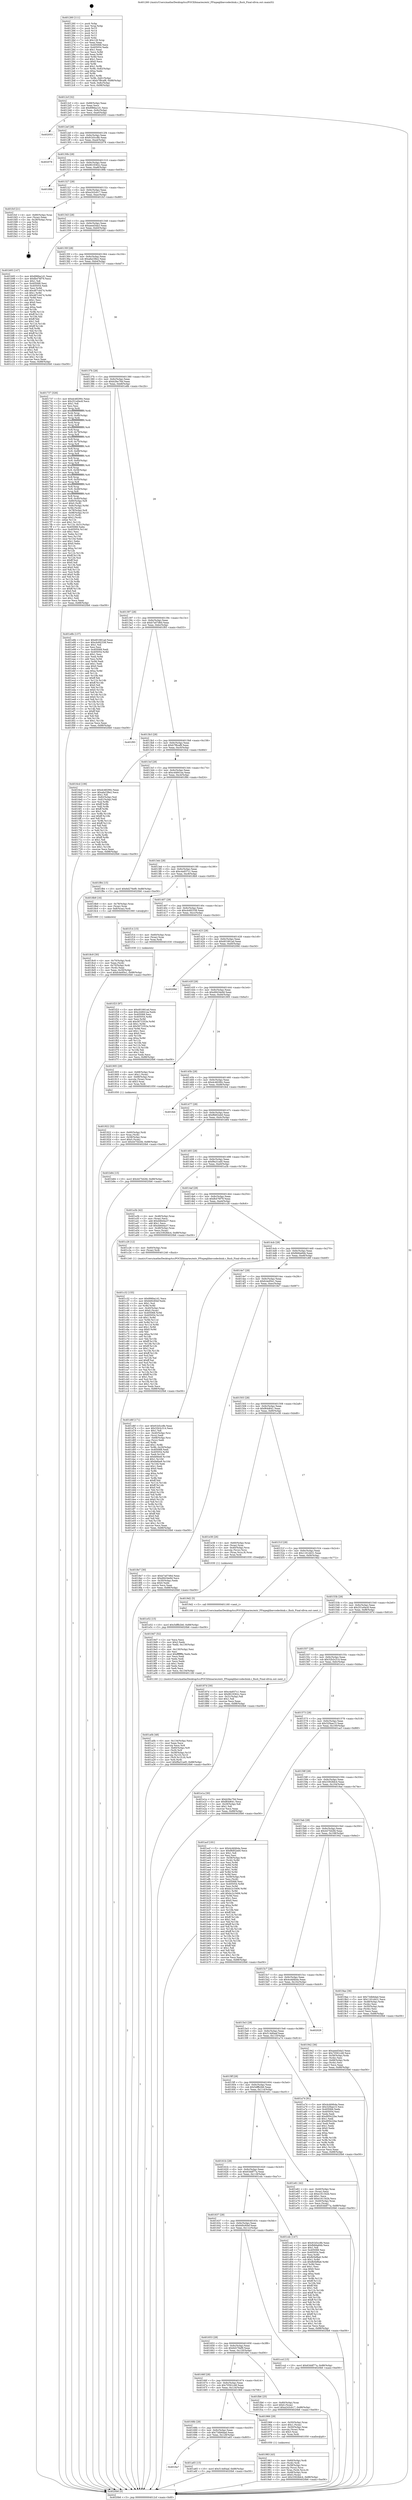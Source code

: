 digraph "0x401260" {
  label = "0x401260 (/mnt/c/Users/mathe/Desktop/tcc/POCII/binaries/extr_FFmpeglibavcodecbink.c_flush_Final-ollvm.out::main(0))"
  labelloc = "t"
  node[shape=record]

  Entry [label="",width=0.3,height=0.3,shape=circle,fillcolor=black,style=filled]
  "0x4012cf" [label="{
     0x4012cf [32]\l
     | [instrs]\l
     &nbsp;&nbsp;0x4012cf \<+6\>: mov -0x88(%rbp),%eax\l
     &nbsp;&nbsp;0x4012d5 \<+2\>: mov %eax,%ecx\l
     &nbsp;&nbsp;0x4012d7 \<+6\>: sub $0x896ba1d1,%ecx\l
     &nbsp;&nbsp;0x4012dd \<+6\>: mov %eax,-0x9c(%rbp)\l
     &nbsp;&nbsp;0x4012e3 \<+6\>: mov %ecx,-0xa0(%rbp)\l
     &nbsp;&nbsp;0x4012e9 \<+6\>: je 0000000000402053 \<main+0xdf3\>\l
  }"]
  "0x402053" [label="{
     0x402053\l
  }", style=dashed]
  "0x4012ef" [label="{
     0x4012ef [28]\l
     | [instrs]\l
     &nbsp;&nbsp;0x4012ef \<+5\>: jmp 00000000004012f4 \<main+0x94\>\l
     &nbsp;&nbsp;0x4012f4 \<+6\>: mov -0x9c(%rbp),%eax\l
     &nbsp;&nbsp;0x4012fa \<+5\>: sub $0x91b5cc8b,%eax\l
     &nbsp;&nbsp;0x4012ff \<+6\>: mov %eax,-0xa4(%rbp)\l
     &nbsp;&nbsp;0x401305 \<+6\>: je 0000000000402078 \<main+0xe18\>\l
  }"]
  Exit [label="",width=0.3,height=0.3,shape=circle,fillcolor=black,style=filled,peripheries=2]
  "0x402078" [label="{
     0x402078\l
  }", style=dashed]
  "0x40130b" [label="{
     0x40130b [28]\l
     | [instrs]\l
     &nbsp;&nbsp;0x40130b \<+5\>: jmp 0000000000401310 \<main+0xb0\>\l
     &nbsp;&nbsp;0x401310 \<+6\>: mov -0x9c(%rbp),%eax\l
     &nbsp;&nbsp;0x401316 \<+5\>: sub $0x9619362c,%eax\l
     &nbsp;&nbsp;0x40131b \<+6\>: mov %eax,-0xa8(%rbp)\l
     &nbsp;&nbsp;0x401321 \<+6\>: je 000000000040189b \<main+0x63b\>\l
  }"]
  "0x401f23" [label="{
     0x401f23 [97]\l
     | [instrs]\l
     &nbsp;&nbsp;0x401f23 \<+5\>: mov $0xd01661ad,%ecx\l
     &nbsp;&nbsp;0x401f28 \<+5\>: mov $0xc44841ea,%edx\l
     &nbsp;&nbsp;0x401f2d \<+7\>: mov 0x405068,%esi\l
     &nbsp;&nbsp;0x401f34 \<+8\>: mov 0x405054,%r8d\l
     &nbsp;&nbsp;0x401f3c \<+3\>: mov %esi,%r9d\l
     &nbsp;&nbsp;0x401f3f \<+7\>: add $0x5672353e,%r9d\l
     &nbsp;&nbsp;0x401f46 \<+4\>: sub $0x1,%r9d\l
     &nbsp;&nbsp;0x401f4a \<+7\>: sub $0x5672353e,%r9d\l
     &nbsp;&nbsp;0x401f51 \<+4\>: imul %r9d,%esi\l
     &nbsp;&nbsp;0x401f55 \<+3\>: and $0x1,%esi\l
     &nbsp;&nbsp;0x401f58 \<+3\>: cmp $0x0,%esi\l
     &nbsp;&nbsp;0x401f5b \<+4\>: sete %r10b\l
     &nbsp;&nbsp;0x401f5f \<+4\>: cmp $0xa,%r8d\l
     &nbsp;&nbsp;0x401f63 \<+4\>: setl %r11b\l
     &nbsp;&nbsp;0x401f67 \<+3\>: mov %r10b,%bl\l
     &nbsp;&nbsp;0x401f6a \<+3\>: and %r11b,%bl\l
     &nbsp;&nbsp;0x401f6d \<+3\>: xor %r11b,%r10b\l
     &nbsp;&nbsp;0x401f70 \<+3\>: or %r10b,%bl\l
     &nbsp;&nbsp;0x401f73 \<+3\>: test $0x1,%bl\l
     &nbsp;&nbsp;0x401f76 \<+3\>: cmovne %edx,%ecx\l
     &nbsp;&nbsp;0x401f79 \<+6\>: mov %ecx,-0x88(%rbp)\l
     &nbsp;&nbsp;0x401f7f \<+5\>: jmp 00000000004020b6 \<main+0xe56\>\l
  }"]
  "0x40189b" [label="{
     0x40189b\l
  }", style=dashed]
  "0x401327" [label="{
     0x401327 [28]\l
     | [instrs]\l
     &nbsp;&nbsp;0x401327 \<+5\>: jmp 000000000040132c \<main+0xcc\>\l
     &nbsp;&nbsp;0x40132c \<+6\>: mov -0x9c(%rbp),%eax\l
     &nbsp;&nbsp;0x401332 \<+5\>: sub $0xa243cb17,%eax\l
     &nbsp;&nbsp;0x401337 \<+6\>: mov %eax,-0xac(%rbp)\l
     &nbsp;&nbsp;0x40133d \<+6\>: je 0000000000401fcf \<main+0xd6f\>\l
  }"]
  "0x401e52" [label="{
     0x401e52 [15]\l
     | [instrs]\l
     &nbsp;&nbsp;0x401e52 \<+10\>: movl $0x5dffb2b6,-0x88(%rbp)\l
     &nbsp;&nbsp;0x401e5c \<+5\>: jmp 00000000004020b6 \<main+0xe56\>\l
  }"]
  "0x401fcf" [label="{
     0x401fcf [21]\l
     | [instrs]\l
     &nbsp;&nbsp;0x401fcf \<+4\>: mov -0x80(%rbp),%rax\l
     &nbsp;&nbsp;0x401fd3 \<+2\>: mov (%rax),%eax\l
     &nbsp;&nbsp;0x401fd5 \<+4\>: lea -0x28(%rbp),%rsp\l
     &nbsp;&nbsp;0x401fd9 \<+1\>: pop %rbx\l
     &nbsp;&nbsp;0x401fda \<+2\>: pop %r12\l
     &nbsp;&nbsp;0x401fdc \<+2\>: pop %r13\l
     &nbsp;&nbsp;0x401fde \<+2\>: pop %r14\l
     &nbsp;&nbsp;0x401fe0 \<+2\>: pop %r15\l
     &nbsp;&nbsp;0x401fe2 \<+1\>: pop %rbp\l
     &nbsp;&nbsp;0x401fe3 \<+1\>: ret\l
  }"]
  "0x401343" [label="{
     0x401343 [28]\l
     | [instrs]\l
     &nbsp;&nbsp;0x401343 \<+5\>: jmp 0000000000401348 \<main+0xe8\>\l
     &nbsp;&nbsp;0x401348 \<+6\>: mov -0x9c(%rbp),%eax\l
     &nbsp;&nbsp;0x40134e \<+5\>: sub $0xaeed3da3,%eax\l
     &nbsp;&nbsp;0x401353 \<+6\>: mov %eax,-0xb0(%rbp)\l
     &nbsp;&nbsp;0x401359 \<+6\>: je 0000000000401b93 \<main+0x933\>\l
  }"]
  "0x401c32" [label="{
     0x401c32 [155]\l
     | [instrs]\l
     &nbsp;&nbsp;0x401c32 \<+5\>: mov $0x896ba1d1,%ecx\l
     &nbsp;&nbsp;0x401c37 \<+5\>: mov $0x6d0c60ef,%edx\l
     &nbsp;&nbsp;0x401c3c \<+3\>: mov $0x1,%sil\l
     &nbsp;&nbsp;0x401c3f \<+3\>: xor %r8d,%r8d\l
     &nbsp;&nbsp;0x401c42 \<+4\>: mov -0x40(%rbp),%rax\l
     &nbsp;&nbsp;0x401c46 \<+6\>: movl $0x0,(%rax)\l
     &nbsp;&nbsp;0x401c4c \<+8\>: mov 0x405068,%r9d\l
     &nbsp;&nbsp;0x401c54 \<+8\>: mov 0x405054,%r10d\l
     &nbsp;&nbsp;0x401c5c \<+4\>: sub $0x1,%r8d\l
     &nbsp;&nbsp;0x401c60 \<+3\>: mov %r9d,%r11d\l
     &nbsp;&nbsp;0x401c63 \<+3\>: add %r8d,%r11d\l
     &nbsp;&nbsp;0x401c66 \<+4\>: imul %r11d,%r9d\l
     &nbsp;&nbsp;0x401c6a \<+4\>: and $0x1,%r9d\l
     &nbsp;&nbsp;0x401c6e \<+4\>: cmp $0x0,%r9d\l
     &nbsp;&nbsp;0x401c72 \<+3\>: sete %bl\l
     &nbsp;&nbsp;0x401c75 \<+4\>: cmp $0xa,%r10d\l
     &nbsp;&nbsp;0x401c79 \<+4\>: setl %r14b\l
     &nbsp;&nbsp;0x401c7d \<+3\>: mov %bl,%r15b\l
     &nbsp;&nbsp;0x401c80 \<+4\>: xor $0xff,%r15b\l
     &nbsp;&nbsp;0x401c84 \<+3\>: mov %r14b,%r12b\l
     &nbsp;&nbsp;0x401c87 \<+4\>: xor $0xff,%r12b\l
     &nbsp;&nbsp;0x401c8b \<+4\>: xor $0x1,%sil\l
     &nbsp;&nbsp;0x401c8f \<+3\>: mov %r15b,%r13b\l
     &nbsp;&nbsp;0x401c92 \<+4\>: and $0xff,%r13b\l
     &nbsp;&nbsp;0x401c96 \<+3\>: and %sil,%bl\l
     &nbsp;&nbsp;0x401c99 \<+3\>: mov %r12b,%al\l
     &nbsp;&nbsp;0x401c9c \<+2\>: and $0xff,%al\l
     &nbsp;&nbsp;0x401c9e \<+3\>: and %sil,%r14b\l
     &nbsp;&nbsp;0x401ca1 \<+3\>: or %bl,%r13b\l
     &nbsp;&nbsp;0x401ca4 \<+3\>: or %r14b,%al\l
     &nbsp;&nbsp;0x401ca7 \<+3\>: xor %al,%r13b\l
     &nbsp;&nbsp;0x401caa \<+3\>: or %r12b,%r15b\l
     &nbsp;&nbsp;0x401cad \<+4\>: xor $0xff,%r15b\l
     &nbsp;&nbsp;0x401cb1 \<+4\>: or $0x1,%sil\l
     &nbsp;&nbsp;0x401cb5 \<+3\>: and %sil,%r15b\l
     &nbsp;&nbsp;0x401cb8 \<+3\>: or %r15b,%r13b\l
     &nbsp;&nbsp;0x401cbb \<+4\>: test $0x1,%r13b\l
     &nbsp;&nbsp;0x401cbf \<+3\>: cmovne %edx,%ecx\l
     &nbsp;&nbsp;0x401cc2 \<+6\>: mov %ecx,-0x88(%rbp)\l
     &nbsp;&nbsp;0x401cc8 \<+5\>: jmp 00000000004020b6 \<main+0xe56\>\l
  }"]
  "0x401b93" [label="{
     0x401b93 [147]\l
     | [instrs]\l
     &nbsp;&nbsp;0x401b93 \<+5\>: mov $0x896ba1d1,%eax\l
     &nbsp;&nbsp;0x401b98 \<+5\>: mov $0xfb476f79,%ecx\l
     &nbsp;&nbsp;0x401b9d \<+2\>: mov $0x1,%dl\l
     &nbsp;&nbsp;0x401b9f \<+7\>: mov 0x405068,%esi\l
     &nbsp;&nbsp;0x401ba6 \<+7\>: mov 0x405054,%edi\l
     &nbsp;&nbsp;0x401bad \<+3\>: mov %esi,%r8d\l
     &nbsp;&nbsp;0x401bb0 \<+7\>: add $0x487c4474,%r8d\l
     &nbsp;&nbsp;0x401bb7 \<+4\>: sub $0x1,%r8d\l
     &nbsp;&nbsp;0x401bbb \<+7\>: sub $0x487c4474,%r8d\l
     &nbsp;&nbsp;0x401bc2 \<+4\>: imul %r8d,%esi\l
     &nbsp;&nbsp;0x401bc6 \<+3\>: and $0x1,%esi\l
     &nbsp;&nbsp;0x401bc9 \<+3\>: cmp $0x0,%esi\l
     &nbsp;&nbsp;0x401bcc \<+4\>: sete %r9b\l
     &nbsp;&nbsp;0x401bd0 \<+3\>: cmp $0xa,%edi\l
     &nbsp;&nbsp;0x401bd3 \<+4\>: setl %r10b\l
     &nbsp;&nbsp;0x401bd7 \<+3\>: mov %r9b,%r11b\l
     &nbsp;&nbsp;0x401bda \<+4\>: xor $0xff,%r11b\l
     &nbsp;&nbsp;0x401bde \<+3\>: mov %r10b,%bl\l
     &nbsp;&nbsp;0x401be1 \<+3\>: xor $0xff,%bl\l
     &nbsp;&nbsp;0x401be4 \<+3\>: xor $0x1,%dl\l
     &nbsp;&nbsp;0x401be7 \<+3\>: mov %r11b,%r14b\l
     &nbsp;&nbsp;0x401bea \<+4\>: and $0xff,%r14b\l
     &nbsp;&nbsp;0x401bee \<+3\>: and %dl,%r9b\l
     &nbsp;&nbsp;0x401bf1 \<+3\>: mov %bl,%r15b\l
     &nbsp;&nbsp;0x401bf4 \<+4\>: and $0xff,%r15b\l
     &nbsp;&nbsp;0x401bf8 \<+3\>: and %dl,%r10b\l
     &nbsp;&nbsp;0x401bfb \<+3\>: or %r9b,%r14b\l
     &nbsp;&nbsp;0x401bfe \<+3\>: or %r10b,%r15b\l
     &nbsp;&nbsp;0x401c01 \<+3\>: xor %r15b,%r14b\l
     &nbsp;&nbsp;0x401c04 \<+3\>: or %bl,%r11b\l
     &nbsp;&nbsp;0x401c07 \<+4\>: xor $0xff,%r11b\l
     &nbsp;&nbsp;0x401c0b \<+3\>: or $0x1,%dl\l
     &nbsp;&nbsp;0x401c0e \<+3\>: and %dl,%r11b\l
     &nbsp;&nbsp;0x401c11 \<+3\>: or %r11b,%r14b\l
     &nbsp;&nbsp;0x401c14 \<+4\>: test $0x1,%r14b\l
     &nbsp;&nbsp;0x401c18 \<+3\>: cmovne %ecx,%eax\l
     &nbsp;&nbsp;0x401c1b \<+6\>: mov %eax,-0x88(%rbp)\l
     &nbsp;&nbsp;0x401c21 \<+5\>: jmp 00000000004020b6 \<main+0xe56\>\l
  }"]
  "0x40135f" [label="{
     0x40135f [28]\l
     | [instrs]\l
     &nbsp;&nbsp;0x40135f \<+5\>: jmp 0000000000401364 \<main+0x104\>\l
     &nbsp;&nbsp;0x401364 \<+6\>: mov -0x9c(%rbp),%eax\l
     &nbsp;&nbsp;0x40136a \<+5\>: sub $0xafa238e2,%eax\l
     &nbsp;&nbsp;0x40136f \<+6\>: mov %eax,-0xb4(%rbp)\l
     &nbsp;&nbsp;0x401375 \<+6\>: je 0000000000401737 \<main+0x4d7\>\l
  }"]
  "0x4016a7" [label="{
     0x4016a7\l
  }", style=dashed]
  "0x401737" [label="{
     0x401737 [326]\l
     | [instrs]\l
     &nbsp;&nbsp;0x401737 \<+5\>: mov $0xdc48290c,%eax\l
     &nbsp;&nbsp;0x40173c \<+5\>: mov $0x251e0ec8,%ecx\l
     &nbsp;&nbsp;0x401741 \<+2\>: mov $0x1,%dl\l
     &nbsp;&nbsp;0x401743 \<+2\>: xor %esi,%esi\l
     &nbsp;&nbsp;0x401745 \<+3\>: mov %rsp,%rdi\l
     &nbsp;&nbsp;0x401748 \<+4\>: add $0xfffffffffffffff0,%rdi\l
     &nbsp;&nbsp;0x40174c \<+3\>: mov %rdi,%rsp\l
     &nbsp;&nbsp;0x40174f \<+4\>: mov %rdi,-0x80(%rbp)\l
     &nbsp;&nbsp;0x401753 \<+3\>: mov %rsp,%rdi\l
     &nbsp;&nbsp;0x401756 \<+4\>: add $0xfffffffffffffff0,%rdi\l
     &nbsp;&nbsp;0x40175a \<+3\>: mov %rdi,%rsp\l
     &nbsp;&nbsp;0x40175d \<+3\>: mov %rsp,%r8\l
     &nbsp;&nbsp;0x401760 \<+4\>: add $0xfffffffffffffff0,%r8\l
     &nbsp;&nbsp;0x401764 \<+3\>: mov %r8,%rsp\l
     &nbsp;&nbsp;0x401767 \<+4\>: mov %r8,-0x78(%rbp)\l
     &nbsp;&nbsp;0x40176b \<+3\>: mov %rsp,%r8\l
     &nbsp;&nbsp;0x40176e \<+4\>: add $0xfffffffffffffff0,%r8\l
     &nbsp;&nbsp;0x401772 \<+3\>: mov %r8,%rsp\l
     &nbsp;&nbsp;0x401775 \<+4\>: mov %r8,-0x70(%rbp)\l
     &nbsp;&nbsp;0x401779 \<+3\>: mov %rsp,%r8\l
     &nbsp;&nbsp;0x40177c \<+4\>: add $0xfffffffffffffff0,%r8\l
     &nbsp;&nbsp;0x401780 \<+3\>: mov %r8,%rsp\l
     &nbsp;&nbsp;0x401783 \<+4\>: mov %r8,-0x68(%rbp)\l
     &nbsp;&nbsp;0x401787 \<+3\>: mov %rsp,%r8\l
     &nbsp;&nbsp;0x40178a \<+4\>: add $0xfffffffffffffff0,%r8\l
     &nbsp;&nbsp;0x40178e \<+3\>: mov %r8,%rsp\l
     &nbsp;&nbsp;0x401791 \<+4\>: mov %r8,-0x60(%rbp)\l
     &nbsp;&nbsp;0x401795 \<+3\>: mov %rsp,%r8\l
     &nbsp;&nbsp;0x401798 \<+4\>: add $0xfffffffffffffff0,%r8\l
     &nbsp;&nbsp;0x40179c \<+3\>: mov %r8,%rsp\l
     &nbsp;&nbsp;0x40179f \<+4\>: mov %r8,-0x58(%rbp)\l
     &nbsp;&nbsp;0x4017a3 \<+3\>: mov %rsp,%r8\l
     &nbsp;&nbsp;0x4017a6 \<+4\>: add $0xfffffffffffffff0,%r8\l
     &nbsp;&nbsp;0x4017aa \<+3\>: mov %r8,%rsp\l
     &nbsp;&nbsp;0x4017ad \<+4\>: mov %r8,-0x50(%rbp)\l
     &nbsp;&nbsp;0x4017b1 \<+3\>: mov %rsp,%r8\l
     &nbsp;&nbsp;0x4017b4 \<+4\>: add $0xfffffffffffffff0,%r8\l
     &nbsp;&nbsp;0x4017b8 \<+3\>: mov %r8,%rsp\l
     &nbsp;&nbsp;0x4017bb \<+4\>: mov %r8,-0x48(%rbp)\l
     &nbsp;&nbsp;0x4017bf \<+3\>: mov %rsp,%r8\l
     &nbsp;&nbsp;0x4017c2 \<+4\>: add $0xfffffffffffffff0,%r8\l
     &nbsp;&nbsp;0x4017c6 \<+3\>: mov %r8,%rsp\l
     &nbsp;&nbsp;0x4017c9 \<+4\>: mov %r8,-0x40(%rbp)\l
     &nbsp;&nbsp;0x4017cd \<+4\>: mov -0x80(%rbp),%r8\l
     &nbsp;&nbsp;0x4017d1 \<+7\>: movl $0x0,(%r8)\l
     &nbsp;&nbsp;0x4017d8 \<+7\>: mov -0x8c(%rbp),%r9d\l
     &nbsp;&nbsp;0x4017df \<+3\>: mov %r9d,(%rdi)\l
     &nbsp;&nbsp;0x4017e2 \<+4\>: mov -0x78(%rbp),%r8\l
     &nbsp;&nbsp;0x4017e6 \<+7\>: mov -0x98(%rbp),%r10\l
     &nbsp;&nbsp;0x4017ed \<+3\>: mov %r10,(%r8)\l
     &nbsp;&nbsp;0x4017f0 \<+3\>: cmpl $0x2,(%rdi)\l
     &nbsp;&nbsp;0x4017f3 \<+4\>: setne %r11b\l
     &nbsp;&nbsp;0x4017f7 \<+4\>: and $0x1,%r11b\l
     &nbsp;&nbsp;0x4017fb \<+4\>: mov %r11b,-0x31(%rbp)\l
     &nbsp;&nbsp;0x4017ff \<+7\>: mov 0x405068,%ebx\l
     &nbsp;&nbsp;0x401806 \<+8\>: mov 0x405054,%r14d\l
     &nbsp;&nbsp;0x40180e \<+3\>: sub $0x1,%esi\l
     &nbsp;&nbsp;0x401811 \<+3\>: mov %ebx,%r15d\l
     &nbsp;&nbsp;0x401814 \<+3\>: add %esi,%r15d\l
     &nbsp;&nbsp;0x401817 \<+4\>: imul %r15d,%ebx\l
     &nbsp;&nbsp;0x40181b \<+3\>: and $0x1,%ebx\l
     &nbsp;&nbsp;0x40181e \<+3\>: cmp $0x0,%ebx\l
     &nbsp;&nbsp;0x401821 \<+4\>: sete %r11b\l
     &nbsp;&nbsp;0x401825 \<+4\>: cmp $0xa,%r14d\l
     &nbsp;&nbsp;0x401829 \<+4\>: setl %r12b\l
     &nbsp;&nbsp;0x40182d \<+3\>: mov %r11b,%r13b\l
     &nbsp;&nbsp;0x401830 \<+4\>: xor $0xff,%r13b\l
     &nbsp;&nbsp;0x401834 \<+3\>: mov %r12b,%sil\l
     &nbsp;&nbsp;0x401837 \<+4\>: xor $0xff,%sil\l
     &nbsp;&nbsp;0x40183b \<+3\>: xor $0x0,%dl\l
     &nbsp;&nbsp;0x40183e \<+3\>: mov %r13b,%dil\l
     &nbsp;&nbsp;0x401841 \<+4\>: and $0x0,%dil\l
     &nbsp;&nbsp;0x401845 \<+3\>: and %dl,%r11b\l
     &nbsp;&nbsp;0x401848 \<+3\>: mov %sil,%r8b\l
     &nbsp;&nbsp;0x40184b \<+4\>: and $0x0,%r8b\l
     &nbsp;&nbsp;0x40184f \<+3\>: and %dl,%r12b\l
     &nbsp;&nbsp;0x401852 \<+3\>: or %r11b,%dil\l
     &nbsp;&nbsp;0x401855 \<+3\>: or %r12b,%r8b\l
     &nbsp;&nbsp;0x401858 \<+3\>: xor %r8b,%dil\l
     &nbsp;&nbsp;0x40185b \<+3\>: or %sil,%r13b\l
     &nbsp;&nbsp;0x40185e \<+4\>: xor $0xff,%r13b\l
     &nbsp;&nbsp;0x401862 \<+3\>: or $0x0,%dl\l
     &nbsp;&nbsp;0x401865 \<+3\>: and %dl,%r13b\l
     &nbsp;&nbsp;0x401868 \<+3\>: or %r13b,%dil\l
     &nbsp;&nbsp;0x40186b \<+4\>: test $0x1,%dil\l
     &nbsp;&nbsp;0x40186f \<+3\>: cmovne %ecx,%eax\l
     &nbsp;&nbsp;0x401872 \<+6\>: mov %eax,-0x88(%rbp)\l
     &nbsp;&nbsp;0x401878 \<+5\>: jmp 00000000004020b6 \<main+0xe56\>\l
  }"]
  "0x40137b" [label="{
     0x40137b [28]\l
     | [instrs]\l
     &nbsp;&nbsp;0x40137b \<+5\>: jmp 0000000000401380 \<main+0x120\>\l
     &nbsp;&nbsp;0x401380 \<+6\>: mov -0x9c(%rbp),%eax\l
     &nbsp;&nbsp;0x401386 \<+5\>: sub $0xb2fec76d,%eax\l
     &nbsp;&nbsp;0x40138b \<+6\>: mov %eax,-0xb8(%rbp)\l
     &nbsp;&nbsp;0x401391 \<+6\>: je 0000000000401e8b \<main+0xc2b\>\l
  }"]
  "0x401a65" [label="{
     0x401a65 [15]\l
     | [instrs]\l
     &nbsp;&nbsp;0x401a65 \<+10\>: movl $0x514d0aaf,-0x88(%rbp)\l
     &nbsp;&nbsp;0x401a6f \<+5\>: jmp 00000000004020b6 \<main+0xe56\>\l
  }"]
  "0x401e8b" [label="{
     0x401e8b [137]\l
     | [instrs]\l
     &nbsp;&nbsp;0x401e8b \<+5\>: mov $0xd01661ad,%eax\l
     &nbsp;&nbsp;0x401e90 \<+5\>: mov $0xcb492338,%ecx\l
     &nbsp;&nbsp;0x401e95 \<+2\>: mov $0x1,%dl\l
     &nbsp;&nbsp;0x401e97 \<+2\>: xor %esi,%esi\l
     &nbsp;&nbsp;0x401e99 \<+7\>: mov 0x405068,%edi\l
     &nbsp;&nbsp;0x401ea0 \<+8\>: mov 0x405054,%r8d\l
     &nbsp;&nbsp;0x401ea8 \<+3\>: sub $0x1,%esi\l
     &nbsp;&nbsp;0x401eab \<+3\>: mov %edi,%r9d\l
     &nbsp;&nbsp;0x401eae \<+3\>: add %esi,%r9d\l
     &nbsp;&nbsp;0x401eb1 \<+4\>: imul %r9d,%edi\l
     &nbsp;&nbsp;0x401eb5 \<+3\>: and $0x1,%edi\l
     &nbsp;&nbsp;0x401eb8 \<+3\>: cmp $0x0,%edi\l
     &nbsp;&nbsp;0x401ebb \<+4\>: sete %r10b\l
     &nbsp;&nbsp;0x401ebf \<+4\>: cmp $0xa,%r8d\l
     &nbsp;&nbsp;0x401ec3 \<+4\>: setl %r11b\l
     &nbsp;&nbsp;0x401ec7 \<+3\>: mov %r10b,%bl\l
     &nbsp;&nbsp;0x401eca \<+3\>: xor $0xff,%bl\l
     &nbsp;&nbsp;0x401ecd \<+3\>: mov %r11b,%r14b\l
     &nbsp;&nbsp;0x401ed0 \<+4\>: xor $0xff,%r14b\l
     &nbsp;&nbsp;0x401ed4 \<+3\>: xor $0x0,%dl\l
     &nbsp;&nbsp;0x401ed7 \<+3\>: mov %bl,%r15b\l
     &nbsp;&nbsp;0x401eda \<+4\>: and $0x0,%r15b\l
     &nbsp;&nbsp;0x401ede \<+3\>: and %dl,%r10b\l
     &nbsp;&nbsp;0x401ee1 \<+3\>: mov %r14b,%r12b\l
     &nbsp;&nbsp;0x401ee4 \<+4\>: and $0x0,%r12b\l
     &nbsp;&nbsp;0x401ee8 \<+3\>: and %dl,%r11b\l
     &nbsp;&nbsp;0x401eeb \<+3\>: or %r10b,%r15b\l
     &nbsp;&nbsp;0x401eee \<+3\>: or %r11b,%r12b\l
     &nbsp;&nbsp;0x401ef1 \<+3\>: xor %r12b,%r15b\l
     &nbsp;&nbsp;0x401ef4 \<+3\>: or %r14b,%bl\l
     &nbsp;&nbsp;0x401ef7 \<+3\>: xor $0xff,%bl\l
     &nbsp;&nbsp;0x401efa \<+3\>: or $0x0,%dl\l
     &nbsp;&nbsp;0x401efd \<+2\>: and %dl,%bl\l
     &nbsp;&nbsp;0x401eff \<+3\>: or %bl,%r15b\l
     &nbsp;&nbsp;0x401f02 \<+4\>: test $0x1,%r15b\l
     &nbsp;&nbsp;0x401f06 \<+3\>: cmovne %ecx,%eax\l
     &nbsp;&nbsp;0x401f09 \<+6\>: mov %eax,-0x88(%rbp)\l
     &nbsp;&nbsp;0x401f0f \<+5\>: jmp 00000000004020b6 \<main+0xe56\>\l
  }"]
  "0x401397" [label="{
     0x401397 [28]\l
     | [instrs]\l
     &nbsp;&nbsp;0x401397 \<+5\>: jmp 000000000040139c \<main+0x13c\>\l
     &nbsp;&nbsp;0x40139c \<+6\>: mov -0x9c(%rbp),%eax\l
     &nbsp;&nbsp;0x4013a2 \<+5\>: sub $0xb7a07d6d,%eax\l
     &nbsp;&nbsp;0x4013a7 \<+6\>: mov %eax,-0xbc(%rbp)\l
     &nbsp;&nbsp;0x4013ad \<+6\>: je 0000000000401f93 \<main+0xd33\>\l
  }"]
  "0x401a0b" [label="{
     0x401a0b [48]\l
     | [instrs]\l
     &nbsp;&nbsp;0x401a0b \<+6\>: mov -0x134(%rbp),%ecx\l
     &nbsp;&nbsp;0x401a11 \<+3\>: imul %eax,%ecx\l
     &nbsp;&nbsp;0x401a14 \<+3\>: movslq %ecx,%r8\l
     &nbsp;&nbsp;0x401a17 \<+4\>: mov -0x60(%rbp),%r9\l
     &nbsp;&nbsp;0x401a1b \<+3\>: mov (%r9),%r9\l
     &nbsp;&nbsp;0x401a1e \<+4\>: mov -0x58(%rbp),%r10\l
     &nbsp;&nbsp;0x401a22 \<+3\>: movslq (%r10),%r10\l
     &nbsp;&nbsp;0x401a25 \<+4\>: mov (%r9,%r10,8),%r9\l
     &nbsp;&nbsp;0x401a29 \<+3\>: mov %r8,(%r9)\l
     &nbsp;&nbsp;0x401a2c \<+10\>: movl $0xf9a31ad5,-0x88(%rbp)\l
     &nbsp;&nbsp;0x401a36 \<+5\>: jmp 00000000004020b6 \<main+0xe56\>\l
  }"]
  "0x401f93" [label="{
     0x401f93\l
  }", style=dashed]
  "0x4013b3" [label="{
     0x4013b3 [28]\l
     | [instrs]\l
     &nbsp;&nbsp;0x4013b3 \<+5\>: jmp 00000000004013b8 \<main+0x158\>\l
     &nbsp;&nbsp;0x4013b8 \<+6\>: mov -0x9c(%rbp),%eax\l
     &nbsp;&nbsp;0x4013be \<+5\>: sub $0xb7f8caf8,%eax\l
     &nbsp;&nbsp;0x4013c3 \<+6\>: mov %eax,-0xc0(%rbp)\l
     &nbsp;&nbsp;0x4013c9 \<+6\>: je 00000000004016cd \<main+0x46d\>\l
  }"]
  "0x4019d7" [label="{
     0x4019d7 [52]\l
     | [instrs]\l
     &nbsp;&nbsp;0x4019d7 \<+2\>: xor %ecx,%ecx\l
     &nbsp;&nbsp;0x4019d9 \<+5\>: mov $0x2,%edx\l
     &nbsp;&nbsp;0x4019de \<+6\>: mov %edx,-0x130(%rbp)\l
     &nbsp;&nbsp;0x4019e4 \<+1\>: cltd\l
     &nbsp;&nbsp;0x4019e5 \<+6\>: mov -0x130(%rbp),%esi\l
     &nbsp;&nbsp;0x4019eb \<+2\>: idiv %esi\l
     &nbsp;&nbsp;0x4019ed \<+6\>: imul $0xfffffffe,%edx,%edx\l
     &nbsp;&nbsp;0x4019f3 \<+2\>: mov %ecx,%edi\l
     &nbsp;&nbsp;0x4019f5 \<+2\>: sub %edx,%edi\l
     &nbsp;&nbsp;0x4019f7 \<+2\>: mov %ecx,%edx\l
     &nbsp;&nbsp;0x4019f9 \<+3\>: sub $0x1,%edx\l
     &nbsp;&nbsp;0x4019fc \<+2\>: add %edx,%edi\l
     &nbsp;&nbsp;0x4019fe \<+2\>: sub %edi,%ecx\l
     &nbsp;&nbsp;0x401a00 \<+6\>: mov %ecx,-0x134(%rbp)\l
     &nbsp;&nbsp;0x401a06 \<+5\>: call 0000000000401160 \<next_i\>\l
     | [calls]\l
     &nbsp;&nbsp;0x401160 \{1\} (/mnt/c/Users/mathe/Desktop/tcc/POCII/binaries/extr_FFmpeglibavcodecbink.c_flush_Final-ollvm.out::next_i)\l
  }"]
  "0x4016cd" [label="{
     0x4016cd [106]\l
     | [instrs]\l
     &nbsp;&nbsp;0x4016cd \<+5\>: mov $0xdc48290c,%eax\l
     &nbsp;&nbsp;0x4016d2 \<+5\>: mov $0xafa238e2,%ecx\l
     &nbsp;&nbsp;0x4016d7 \<+2\>: mov $0x1,%dl\l
     &nbsp;&nbsp;0x4016d9 \<+7\>: mov -0x82(%rbp),%sil\l
     &nbsp;&nbsp;0x4016e0 \<+7\>: mov -0x81(%rbp),%dil\l
     &nbsp;&nbsp;0x4016e7 \<+3\>: mov %sil,%r8b\l
     &nbsp;&nbsp;0x4016ea \<+4\>: xor $0xff,%r8b\l
     &nbsp;&nbsp;0x4016ee \<+3\>: mov %dil,%r9b\l
     &nbsp;&nbsp;0x4016f1 \<+4\>: xor $0xff,%r9b\l
     &nbsp;&nbsp;0x4016f5 \<+3\>: xor $0x1,%dl\l
     &nbsp;&nbsp;0x4016f8 \<+3\>: mov %r8b,%r10b\l
     &nbsp;&nbsp;0x4016fb \<+4\>: and $0xff,%r10b\l
     &nbsp;&nbsp;0x4016ff \<+3\>: and %dl,%sil\l
     &nbsp;&nbsp;0x401702 \<+3\>: mov %r9b,%r11b\l
     &nbsp;&nbsp;0x401705 \<+4\>: and $0xff,%r11b\l
     &nbsp;&nbsp;0x401709 \<+3\>: and %dl,%dil\l
     &nbsp;&nbsp;0x40170c \<+3\>: or %sil,%r10b\l
     &nbsp;&nbsp;0x40170f \<+3\>: or %dil,%r11b\l
     &nbsp;&nbsp;0x401712 \<+3\>: xor %r11b,%r10b\l
     &nbsp;&nbsp;0x401715 \<+3\>: or %r9b,%r8b\l
     &nbsp;&nbsp;0x401718 \<+4\>: xor $0xff,%r8b\l
     &nbsp;&nbsp;0x40171c \<+3\>: or $0x1,%dl\l
     &nbsp;&nbsp;0x40171f \<+3\>: and %dl,%r8b\l
     &nbsp;&nbsp;0x401722 \<+3\>: or %r8b,%r10b\l
     &nbsp;&nbsp;0x401725 \<+4\>: test $0x1,%r10b\l
     &nbsp;&nbsp;0x401729 \<+3\>: cmovne %ecx,%eax\l
     &nbsp;&nbsp;0x40172c \<+6\>: mov %eax,-0x88(%rbp)\l
     &nbsp;&nbsp;0x401732 \<+5\>: jmp 00000000004020b6 \<main+0xe56\>\l
  }"]
  "0x4013cf" [label="{
     0x4013cf [28]\l
     | [instrs]\l
     &nbsp;&nbsp;0x4013cf \<+5\>: jmp 00000000004013d4 \<main+0x174\>\l
     &nbsp;&nbsp;0x4013d4 \<+6\>: mov -0x9c(%rbp),%eax\l
     &nbsp;&nbsp;0x4013da \<+5\>: sub $0xc44841ea,%eax\l
     &nbsp;&nbsp;0x4013df \<+6\>: mov %eax,-0xc4(%rbp)\l
     &nbsp;&nbsp;0x4013e5 \<+6\>: je 0000000000401f84 \<main+0xd24\>\l
  }"]
  "0x4020b6" [label="{
     0x4020b6 [5]\l
     | [instrs]\l
     &nbsp;&nbsp;0x4020b6 \<+5\>: jmp 00000000004012cf \<main+0x6f\>\l
  }"]
  "0x401260" [label="{
     0x401260 [111]\l
     | [instrs]\l
     &nbsp;&nbsp;0x401260 \<+1\>: push %rbp\l
     &nbsp;&nbsp;0x401261 \<+3\>: mov %rsp,%rbp\l
     &nbsp;&nbsp;0x401264 \<+2\>: push %r15\l
     &nbsp;&nbsp;0x401266 \<+2\>: push %r14\l
     &nbsp;&nbsp;0x401268 \<+2\>: push %r13\l
     &nbsp;&nbsp;0x40126a \<+2\>: push %r12\l
     &nbsp;&nbsp;0x40126c \<+1\>: push %rbx\l
     &nbsp;&nbsp;0x40126d \<+7\>: sub $0x128,%rsp\l
     &nbsp;&nbsp;0x401274 \<+2\>: xor %eax,%eax\l
     &nbsp;&nbsp;0x401276 \<+7\>: mov 0x405068,%ecx\l
     &nbsp;&nbsp;0x40127d \<+7\>: mov 0x405054,%edx\l
     &nbsp;&nbsp;0x401284 \<+3\>: sub $0x1,%eax\l
     &nbsp;&nbsp;0x401287 \<+3\>: mov %ecx,%r8d\l
     &nbsp;&nbsp;0x40128a \<+3\>: add %eax,%r8d\l
     &nbsp;&nbsp;0x40128d \<+4\>: imul %r8d,%ecx\l
     &nbsp;&nbsp;0x401291 \<+3\>: and $0x1,%ecx\l
     &nbsp;&nbsp;0x401294 \<+3\>: cmp $0x0,%ecx\l
     &nbsp;&nbsp;0x401297 \<+4\>: sete %r9b\l
     &nbsp;&nbsp;0x40129b \<+4\>: and $0x1,%r9b\l
     &nbsp;&nbsp;0x40129f \<+7\>: mov %r9b,-0x82(%rbp)\l
     &nbsp;&nbsp;0x4012a6 \<+3\>: cmp $0xa,%edx\l
     &nbsp;&nbsp;0x4012a9 \<+4\>: setl %r9b\l
     &nbsp;&nbsp;0x4012ad \<+4\>: and $0x1,%r9b\l
     &nbsp;&nbsp;0x4012b1 \<+7\>: mov %r9b,-0x81(%rbp)\l
     &nbsp;&nbsp;0x4012b8 \<+10\>: movl $0xb7f8caf8,-0x88(%rbp)\l
     &nbsp;&nbsp;0x4012c2 \<+6\>: mov %edi,-0x8c(%rbp)\l
     &nbsp;&nbsp;0x4012c8 \<+7\>: mov %rsi,-0x98(%rbp)\l
  }"]
  "0x401983" [label="{
     0x401983 [43]\l
     | [instrs]\l
     &nbsp;&nbsp;0x401983 \<+4\>: mov -0x60(%rbp),%rdi\l
     &nbsp;&nbsp;0x401987 \<+3\>: mov (%rdi),%rdi\l
     &nbsp;&nbsp;0x40198a \<+4\>: mov -0x58(%rbp),%rcx\l
     &nbsp;&nbsp;0x40198e \<+3\>: movslq (%rcx),%rcx\l
     &nbsp;&nbsp;0x401991 \<+4\>: mov %rax,(%rdi,%rcx,8)\l
     &nbsp;&nbsp;0x401995 \<+4\>: mov -0x48(%rbp),%rax\l
     &nbsp;&nbsp;0x401999 \<+6\>: movl $0x0,(%rax)\l
     &nbsp;&nbsp;0x40199f \<+10\>: movl $0x33928dc4,-0x88(%rbp)\l
     &nbsp;&nbsp;0x4019a9 \<+5\>: jmp 00000000004020b6 \<main+0xe56\>\l
  }"]
  "0x40168b" [label="{
     0x40168b [28]\l
     | [instrs]\l
     &nbsp;&nbsp;0x40168b \<+5\>: jmp 0000000000401690 \<main+0x430\>\l
     &nbsp;&nbsp;0x401690 \<+6\>: mov -0x9c(%rbp),%eax\l
     &nbsp;&nbsp;0x401696 \<+5\>: sub $0x73db6dad,%eax\l
     &nbsp;&nbsp;0x40169b \<+6\>: mov %eax,-0x128(%rbp)\l
     &nbsp;&nbsp;0x4016a1 \<+6\>: je 0000000000401a65 \<main+0x805\>\l
  }"]
  "0x401f84" [label="{
     0x401f84 [15]\l
     | [instrs]\l
     &nbsp;&nbsp;0x401f84 \<+10\>: movl $0x6d276ef9,-0x88(%rbp)\l
     &nbsp;&nbsp;0x401f8e \<+5\>: jmp 00000000004020b6 \<main+0xe56\>\l
  }"]
  "0x4013eb" [label="{
     0x4013eb [28]\l
     | [instrs]\l
     &nbsp;&nbsp;0x4013eb \<+5\>: jmp 00000000004013f0 \<main+0x190\>\l
     &nbsp;&nbsp;0x4013f0 \<+6\>: mov -0x9c(%rbp),%eax\l
     &nbsp;&nbsp;0x4013f6 \<+5\>: sub $0xc4a937c1,%eax\l
     &nbsp;&nbsp;0x4013fb \<+6\>: mov %eax,-0xc8(%rbp)\l
     &nbsp;&nbsp;0x401401 \<+6\>: je 00000000004018b9 \<main+0x659\>\l
  }"]
  "0x401966" [label="{
     0x401966 [29]\l
     | [instrs]\l
     &nbsp;&nbsp;0x401966 \<+4\>: mov -0x50(%rbp),%rax\l
     &nbsp;&nbsp;0x40196a \<+6\>: movl $0x1,(%rax)\l
     &nbsp;&nbsp;0x401970 \<+4\>: mov -0x50(%rbp),%rax\l
     &nbsp;&nbsp;0x401974 \<+3\>: movslq (%rax),%rax\l
     &nbsp;&nbsp;0x401977 \<+4\>: shl $0x3,%rax\l
     &nbsp;&nbsp;0x40197b \<+3\>: mov %rax,%rdi\l
     &nbsp;&nbsp;0x40197e \<+5\>: call 0000000000401050 \<malloc@plt\>\l
     | [calls]\l
     &nbsp;&nbsp;0x401050 \{1\} (unknown)\l
  }"]
  "0x4018b9" [label="{
     0x4018b9 [16]\l
     | [instrs]\l
     &nbsp;&nbsp;0x4018b9 \<+4\>: mov -0x78(%rbp),%rax\l
     &nbsp;&nbsp;0x4018bd \<+3\>: mov (%rax),%rax\l
     &nbsp;&nbsp;0x4018c0 \<+4\>: mov 0x8(%rax),%rdi\l
     &nbsp;&nbsp;0x4018c4 \<+5\>: call 0000000000401060 \<atoi@plt\>\l
     | [calls]\l
     &nbsp;&nbsp;0x401060 \{1\} (unknown)\l
  }"]
  "0x401407" [label="{
     0x401407 [28]\l
     | [instrs]\l
     &nbsp;&nbsp;0x401407 \<+5\>: jmp 000000000040140c \<main+0x1ac\>\l
     &nbsp;&nbsp;0x40140c \<+6\>: mov -0x9c(%rbp),%eax\l
     &nbsp;&nbsp;0x401412 \<+5\>: sub $0xcb492338,%eax\l
     &nbsp;&nbsp;0x401417 \<+6\>: mov %eax,-0xcc(%rbp)\l
     &nbsp;&nbsp;0x40141d \<+6\>: je 0000000000401f14 \<main+0xcb4\>\l
  }"]
  "0x40166f" [label="{
     0x40166f [28]\l
     | [instrs]\l
     &nbsp;&nbsp;0x40166f \<+5\>: jmp 0000000000401674 \<main+0x414\>\l
     &nbsp;&nbsp;0x401674 \<+6\>: mov -0x9c(%rbp),%eax\l
     &nbsp;&nbsp;0x40167a \<+5\>: sub $0x70561c48,%eax\l
     &nbsp;&nbsp;0x40167f \<+6\>: mov %eax,-0x124(%rbp)\l
     &nbsp;&nbsp;0x401685 \<+6\>: je 0000000000401966 \<main+0x706\>\l
  }"]
  "0x401f14" [label="{
     0x401f14 [15]\l
     | [instrs]\l
     &nbsp;&nbsp;0x401f14 \<+4\>: mov -0x60(%rbp),%rax\l
     &nbsp;&nbsp;0x401f18 \<+3\>: mov (%rax),%rax\l
     &nbsp;&nbsp;0x401f1b \<+3\>: mov %rax,%rdi\l
     &nbsp;&nbsp;0x401f1e \<+5\>: call 0000000000401030 \<free@plt\>\l
     | [calls]\l
     &nbsp;&nbsp;0x401030 \{1\} (unknown)\l
  }"]
  "0x401423" [label="{
     0x401423 [28]\l
     | [instrs]\l
     &nbsp;&nbsp;0x401423 \<+5\>: jmp 0000000000401428 \<main+0x1c8\>\l
     &nbsp;&nbsp;0x401428 \<+6\>: mov -0x9c(%rbp),%eax\l
     &nbsp;&nbsp;0x40142e \<+5\>: sub $0xd01661ad,%eax\l
     &nbsp;&nbsp;0x401433 \<+6\>: mov %eax,-0xd0(%rbp)\l
     &nbsp;&nbsp;0x401439 \<+6\>: je 000000000040209d \<main+0xe3d\>\l
  }"]
  "0x401fb6" [label="{
     0x401fb6 [25]\l
     | [instrs]\l
     &nbsp;&nbsp;0x401fb6 \<+4\>: mov -0x80(%rbp),%rax\l
     &nbsp;&nbsp;0x401fba \<+6\>: movl $0x0,(%rax)\l
     &nbsp;&nbsp;0x401fc0 \<+10\>: movl $0xa243cb17,-0x88(%rbp)\l
     &nbsp;&nbsp;0x401fca \<+5\>: jmp 00000000004020b6 \<main+0xe56\>\l
  }"]
  "0x40209d" [label="{
     0x40209d\l
  }", style=dashed]
  "0x40143f" [label="{
     0x40143f [28]\l
     | [instrs]\l
     &nbsp;&nbsp;0x40143f \<+5\>: jmp 0000000000401444 \<main+0x1e4\>\l
     &nbsp;&nbsp;0x401444 \<+6\>: mov -0x9c(%rbp),%eax\l
     &nbsp;&nbsp;0x40144a \<+5\>: sub $0xd9434e9d,%eax\l
     &nbsp;&nbsp;0x40144f \<+6\>: mov %eax,-0xd4(%rbp)\l
     &nbsp;&nbsp;0x401455 \<+6\>: je 0000000000401905 \<main+0x6a5\>\l
  }"]
  "0x401653" [label="{
     0x401653 [28]\l
     | [instrs]\l
     &nbsp;&nbsp;0x401653 \<+5\>: jmp 0000000000401658 \<main+0x3f8\>\l
     &nbsp;&nbsp;0x401658 \<+6\>: mov -0x9c(%rbp),%eax\l
     &nbsp;&nbsp;0x40165e \<+5\>: sub $0x6d276ef9,%eax\l
     &nbsp;&nbsp;0x401663 \<+6\>: mov %eax,-0x120(%rbp)\l
     &nbsp;&nbsp;0x401669 \<+6\>: je 0000000000401fb6 \<main+0xd56\>\l
  }"]
  "0x401905" [label="{
     0x401905 [29]\l
     | [instrs]\l
     &nbsp;&nbsp;0x401905 \<+4\>: mov -0x68(%rbp),%rax\l
     &nbsp;&nbsp;0x401909 \<+6\>: movl $0x1,(%rax)\l
     &nbsp;&nbsp;0x40190f \<+4\>: mov -0x68(%rbp),%rax\l
     &nbsp;&nbsp;0x401913 \<+3\>: movslq (%rax),%rax\l
     &nbsp;&nbsp;0x401916 \<+4\>: shl $0x3,%rax\l
     &nbsp;&nbsp;0x40191a \<+3\>: mov %rax,%rdi\l
     &nbsp;&nbsp;0x40191d \<+5\>: call 0000000000401050 \<malloc@plt\>\l
     | [calls]\l
     &nbsp;&nbsp;0x401050 \{1\} (unknown)\l
  }"]
  "0x40145b" [label="{
     0x40145b [28]\l
     | [instrs]\l
     &nbsp;&nbsp;0x40145b \<+5\>: jmp 0000000000401460 \<main+0x200\>\l
     &nbsp;&nbsp;0x401460 \<+6\>: mov -0x9c(%rbp),%eax\l
     &nbsp;&nbsp;0x401466 \<+5\>: sub $0xdc48290c,%eax\l
     &nbsp;&nbsp;0x40146b \<+6\>: mov %eax,-0xd8(%rbp)\l
     &nbsp;&nbsp;0x401471 \<+6\>: je 0000000000401fe4 \<main+0xd84\>\l
  }"]
  "0x401ccd" [label="{
     0x401ccd [15]\l
     | [instrs]\l
     &nbsp;&nbsp;0x401ccd \<+10\>: movl $0x63ddf77a,-0x88(%rbp)\l
     &nbsp;&nbsp;0x401cd7 \<+5\>: jmp 00000000004020b6 \<main+0xe56\>\l
  }"]
  "0x401fe4" [label="{
     0x401fe4\l
  }", style=dashed]
  "0x401477" [label="{
     0x401477 [28]\l
     | [instrs]\l
     &nbsp;&nbsp;0x401477 \<+5\>: jmp 000000000040147c \<main+0x21c\>\l
     &nbsp;&nbsp;0x40147c \<+6\>: mov -0x9c(%rbp),%eax\l
     &nbsp;&nbsp;0x401482 \<+5\>: sub $0xf8d02eb0,%eax\l
     &nbsp;&nbsp;0x401487 \<+6\>: mov %eax,-0xdc(%rbp)\l
     &nbsp;&nbsp;0x40148d \<+6\>: je 0000000000401b84 \<main+0x924\>\l
  }"]
  "0x401637" [label="{
     0x401637 [28]\l
     | [instrs]\l
     &nbsp;&nbsp;0x401637 \<+5\>: jmp 000000000040163c \<main+0x3dc\>\l
     &nbsp;&nbsp;0x40163c \<+6\>: mov -0x9c(%rbp),%eax\l
     &nbsp;&nbsp;0x401642 \<+5\>: sub $0x6d0c60ef,%eax\l
     &nbsp;&nbsp;0x401647 \<+6\>: mov %eax,-0x11c(%rbp)\l
     &nbsp;&nbsp;0x40164d \<+6\>: je 0000000000401ccd \<main+0xa6d\>\l
  }"]
  "0x401b84" [label="{
     0x401b84 [15]\l
     | [instrs]\l
     &nbsp;&nbsp;0x401b84 \<+10\>: movl $0x4475d2fd,-0x88(%rbp)\l
     &nbsp;&nbsp;0x401b8e \<+5\>: jmp 00000000004020b6 \<main+0xe56\>\l
  }"]
  "0x401493" [label="{
     0x401493 [28]\l
     | [instrs]\l
     &nbsp;&nbsp;0x401493 \<+5\>: jmp 0000000000401498 \<main+0x238\>\l
     &nbsp;&nbsp;0x401498 \<+6\>: mov -0x9c(%rbp),%eax\l
     &nbsp;&nbsp;0x40149e \<+5\>: sub $0xf9a31ad5,%eax\l
     &nbsp;&nbsp;0x4014a3 \<+6\>: mov %eax,-0xe0(%rbp)\l
     &nbsp;&nbsp;0x4014a9 \<+6\>: je 0000000000401a3b \<main+0x7db\>\l
  }"]
  "0x401cdc" [label="{
     0x401cdc [147]\l
     | [instrs]\l
     &nbsp;&nbsp;0x401cdc \<+5\>: mov $0x91b5cc8b,%eax\l
     &nbsp;&nbsp;0x401ce1 \<+5\>: mov $0xfb8da84b,%ecx\l
     &nbsp;&nbsp;0x401ce6 \<+2\>: mov $0x1,%dl\l
     &nbsp;&nbsp;0x401ce8 \<+7\>: mov 0x405068,%esi\l
     &nbsp;&nbsp;0x401cef \<+7\>: mov 0x405054,%edi\l
     &nbsp;&nbsp;0x401cf6 \<+3\>: mov %esi,%r8d\l
     &nbsp;&nbsp;0x401cf9 \<+7\>: add $0xfb5bf8a6,%r8d\l
     &nbsp;&nbsp;0x401d00 \<+4\>: sub $0x1,%r8d\l
     &nbsp;&nbsp;0x401d04 \<+7\>: sub $0xfb5bf8a6,%r8d\l
     &nbsp;&nbsp;0x401d0b \<+4\>: imul %r8d,%esi\l
     &nbsp;&nbsp;0x401d0f \<+3\>: and $0x1,%esi\l
     &nbsp;&nbsp;0x401d12 \<+3\>: cmp $0x0,%esi\l
     &nbsp;&nbsp;0x401d15 \<+4\>: sete %r9b\l
     &nbsp;&nbsp;0x401d19 \<+3\>: cmp $0xa,%edi\l
     &nbsp;&nbsp;0x401d1c \<+4\>: setl %r10b\l
     &nbsp;&nbsp;0x401d20 \<+3\>: mov %r9b,%r11b\l
     &nbsp;&nbsp;0x401d23 \<+4\>: xor $0xff,%r11b\l
     &nbsp;&nbsp;0x401d27 \<+3\>: mov %r10b,%bl\l
     &nbsp;&nbsp;0x401d2a \<+3\>: xor $0xff,%bl\l
     &nbsp;&nbsp;0x401d2d \<+3\>: xor $0x1,%dl\l
     &nbsp;&nbsp;0x401d30 \<+3\>: mov %r11b,%r14b\l
     &nbsp;&nbsp;0x401d33 \<+4\>: and $0xff,%r14b\l
     &nbsp;&nbsp;0x401d37 \<+3\>: and %dl,%r9b\l
     &nbsp;&nbsp;0x401d3a \<+3\>: mov %bl,%r15b\l
     &nbsp;&nbsp;0x401d3d \<+4\>: and $0xff,%r15b\l
     &nbsp;&nbsp;0x401d41 \<+3\>: and %dl,%r10b\l
     &nbsp;&nbsp;0x401d44 \<+3\>: or %r9b,%r14b\l
     &nbsp;&nbsp;0x401d47 \<+3\>: or %r10b,%r15b\l
     &nbsp;&nbsp;0x401d4a \<+3\>: xor %r15b,%r14b\l
     &nbsp;&nbsp;0x401d4d \<+3\>: or %bl,%r11b\l
     &nbsp;&nbsp;0x401d50 \<+4\>: xor $0xff,%r11b\l
     &nbsp;&nbsp;0x401d54 \<+3\>: or $0x1,%dl\l
     &nbsp;&nbsp;0x401d57 \<+3\>: and %dl,%r11b\l
     &nbsp;&nbsp;0x401d5a \<+3\>: or %r11b,%r14b\l
     &nbsp;&nbsp;0x401d5d \<+4\>: test $0x1,%r14b\l
     &nbsp;&nbsp;0x401d61 \<+3\>: cmovne %ecx,%eax\l
     &nbsp;&nbsp;0x401d64 \<+6\>: mov %eax,-0x88(%rbp)\l
     &nbsp;&nbsp;0x401d6a \<+5\>: jmp 00000000004020b6 \<main+0xe56\>\l
  }"]
  "0x401a3b" [label="{
     0x401a3b [42]\l
     | [instrs]\l
     &nbsp;&nbsp;0x401a3b \<+4\>: mov -0x48(%rbp),%rax\l
     &nbsp;&nbsp;0x401a3f \<+2\>: mov (%rax),%ecx\l
     &nbsp;&nbsp;0x401a41 \<+6\>: add $0xd46d4a37,%ecx\l
     &nbsp;&nbsp;0x401a47 \<+3\>: add $0x1,%ecx\l
     &nbsp;&nbsp;0x401a4a \<+6\>: sub $0xd46d4a37,%ecx\l
     &nbsp;&nbsp;0x401a50 \<+4\>: mov -0x48(%rbp),%rax\l
     &nbsp;&nbsp;0x401a54 \<+2\>: mov %ecx,(%rax)\l
     &nbsp;&nbsp;0x401a56 \<+10\>: movl $0x33928dc4,-0x88(%rbp)\l
     &nbsp;&nbsp;0x401a60 \<+5\>: jmp 00000000004020b6 \<main+0xe56\>\l
  }"]
  "0x4014af" [label="{
     0x4014af [28]\l
     | [instrs]\l
     &nbsp;&nbsp;0x4014af \<+5\>: jmp 00000000004014b4 \<main+0x254\>\l
     &nbsp;&nbsp;0x4014b4 \<+6\>: mov -0x9c(%rbp),%eax\l
     &nbsp;&nbsp;0x4014ba \<+5\>: sub $0xfb476f79,%eax\l
     &nbsp;&nbsp;0x4014bf \<+6\>: mov %eax,-0xe4(%rbp)\l
     &nbsp;&nbsp;0x4014c5 \<+6\>: je 0000000000401c26 \<main+0x9c6\>\l
  }"]
  "0x40161b" [label="{
     0x40161b [28]\l
     | [instrs]\l
     &nbsp;&nbsp;0x40161b \<+5\>: jmp 0000000000401620 \<main+0x3c0\>\l
     &nbsp;&nbsp;0x401620 \<+6\>: mov -0x9c(%rbp),%eax\l
     &nbsp;&nbsp;0x401626 \<+5\>: sub $0x63ddf77a,%eax\l
     &nbsp;&nbsp;0x40162b \<+6\>: mov %eax,-0x118(%rbp)\l
     &nbsp;&nbsp;0x401631 \<+6\>: je 0000000000401cdc \<main+0xa7c\>\l
  }"]
  "0x401c26" [label="{
     0x401c26 [12]\l
     | [instrs]\l
     &nbsp;&nbsp;0x401c26 \<+4\>: mov -0x60(%rbp),%rax\l
     &nbsp;&nbsp;0x401c2a \<+3\>: mov (%rax),%rdi\l
     &nbsp;&nbsp;0x401c2d \<+5\>: call 0000000000401240 \<flush\>\l
     | [calls]\l
     &nbsp;&nbsp;0x401240 \{1\} (/mnt/c/Users/mathe/Desktop/tcc/POCII/binaries/extr_FFmpeglibavcodecbink.c_flush_Final-ollvm.out::flush)\l
  }"]
  "0x4014cb" [label="{
     0x4014cb [28]\l
     | [instrs]\l
     &nbsp;&nbsp;0x4014cb \<+5\>: jmp 00000000004014d0 \<main+0x270\>\l
     &nbsp;&nbsp;0x4014d0 \<+6\>: mov -0x9c(%rbp),%eax\l
     &nbsp;&nbsp;0x4014d6 \<+5\>: sub $0xfb8da84b,%eax\l
     &nbsp;&nbsp;0x4014db \<+6\>: mov %eax,-0xe8(%rbp)\l
     &nbsp;&nbsp;0x4014e1 \<+6\>: je 0000000000401d6f \<main+0xb0f\>\l
  }"]
  "0x401e61" [label="{
     0x401e61 [42]\l
     | [instrs]\l
     &nbsp;&nbsp;0x401e61 \<+4\>: mov -0x40(%rbp),%rax\l
     &nbsp;&nbsp;0x401e65 \<+2\>: mov (%rax),%ecx\l
     &nbsp;&nbsp;0x401e67 \<+6\>: sub $0xe161342b,%ecx\l
     &nbsp;&nbsp;0x401e6d \<+3\>: add $0x1,%ecx\l
     &nbsp;&nbsp;0x401e70 \<+6\>: add $0xe161342b,%ecx\l
     &nbsp;&nbsp;0x401e76 \<+4\>: mov -0x40(%rbp),%rax\l
     &nbsp;&nbsp;0x401e7a \<+2\>: mov %ecx,(%rax)\l
     &nbsp;&nbsp;0x401e7c \<+10\>: movl $0x63ddf77a,-0x88(%rbp)\l
     &nbsp;&nbsp;0x401e86 \<+5\>: jmp 00000000004020b6 \<main+0xe56\>\l
  }"]
  "0x401d6f" [label="{
     0x401d6f [171]\l
     | [instrs]\l
     &nbsp;&nbsp;0x401d6f \<+5\>: mov $0x91b5cc8b,%eax\l
     &nbsp;&nbsp;0x401d74 \<+5\>: mov $0x32b3c314,%ecx\l
     &nbsp;&nbsp;0x401d79 \<+2\>: mov $0x1,%dl\l
     &nbsp;&nbsp;0x401d7b \<+4\>: mov -0x40(%rbp),%rsi\l
     &nbsp;&nbsp;0x401d7f \<+2\>: mov (%rsi),%edi\l
     &nbsp;&nbsp;0x401d81 \<+4\>: mov -0x68(%rbp),%rsi\l
     &nbsp;&nbsp;0x401d85 \<+2\>: cmp (%rsi),%edi\l
     &nbsp;&nbsp;0x401d87 \<+4\>: setl %r8b\l
     &nbsp;&nbsp;0x401d8b \<+4\>: and $0x1,%r8b\l
     &nbsp;&nbsp;0x401d8f \<+4\>: mov %r8b,-0x29(%rbp)\l
     &nbsp;&nbsp;0x401d93 \<+7\>: mov 0x405068,%edi\l
     &nbsp;&nbsp;0x401d9a \<+8\>: mov 0x405054,%r9d\l
     &nbsp;&nbsp;0x401da2 \<+3\>: mov %edi,%r10d\l
     &nbsp;&nbsp;0x401da5 \<+7\>: sub $0xfe6be8,%r10d\l
     &nbsp;&nbsp;0x401dac \<+4\>: sub $0x1,%r10d\l
     &nbsp;&nbsp;0x401db0 \<+7\>: add $0xfe6be8,%r10d\l
     &nbsp;&nbsp;0x401db7 \<+4\>: imul %r10d,%edi\l
     &nbsp;&nbsp;0x401dbb \<+3\>: and $0x1,%edi\l
     &nbsp;&nbsp;0x401dbe \<+3\>: cmp $0x0,%edi\l
     &nbsp;&nbsp;0x401dc1 \<+4\>: sete %r8b\l
     &nbsp;&nbsp;0x401dc5 \<+4\>: cmp $0xa,%r9d\l
     &nbsp;&nbsp;0x401dc9 \<+4\>: setl %r11b\l
     &nbsp;&nbsp;0x401dcd \<+3\>: mov %r8b,%bl\l
     &nbsp;&nbsp;0x401dd0 \<+3\>: xor $0xff,%bl\l
     &nbsp;&nbsp;0x401dd3 \<+3\>: mov %r11b,%r14b\l
     &nbsp;&nbsp;0x401dd6 \<+4\>: xor $0xff,%r14b\l
     &nbsp;&nbsp;0x401dda \<+3\>: xor $0x0,%dl\l
     &nbsp;&nbsp;0x401ddd \<+3\>: mov %bl,%r15b\l
     &nbsp;&nbsp;0x401de0 \<+4\>: and $0x0,%r15b\l
     &nbsp;&nbsp;0x401de4 \<+3\>: and %dl,%r8b\l
     &nbsp;&nbsp;0x401de7 \<+3\>: mov %r14b,%r12b\l
     &nbsp;&nbsp;0x401dea \<+4\>: and $0x0,%r12b\l
     &nbsp;&nbsp;0x401dee \<+3\>: and %dl,%r11b\l
     &nbsp;&nbsp;0x401df1 \<+3\>: or %r8b,%r15b\l
     &nbsp;&nbsp;0x401df4 \<+3\>: or %r11b,%r12b\l
     &nbsp;&nbsp;0x401df7 \<+3\>: xor %r12b,%r15b\l
     &nbsp;&nbsp;0x401dfa \<+3\>: or %r14b,%bl\l
     &nbsp;&nbsp;0x401dfd \<+3\>: xor $0xff,%bl\l
     &nbsp;&nbsp;0x401e00 \<+3\>: or $0x0,%dl\l
     &nbsp;&nbsp;0x401e03 \<+2\>: and %dl,%bl\l
     &nbsp;&nbsp;0x401e05 \<+3\>: or %bl,%r15b\l
     &nbsp;&nbsp;0x401e08 \<+4\>: test $0x1,%r15b\l
     &nbsp;&nbsp;0x401e0c \<+3\>: cmovne %ecx,%eax\l
     &nbsp;&nbsp;0x401e0f \<+6\>: mov %eax,-0x88(%rbp)\l
     &nbsp;&nbsp;0x401e15 \<+5\>: jmp 00000000004020b6 \<main+0xe56\>\l
  }"]
  "0x4014e7" [label="{
     0x4014e7 [28]\l
     | [instrs]\l
     &nbsp;&nbsp;0x4014e7 \<+5\>: jmp 00000000004014ec \<main+0x28c\>\l
     &nbsp;&nbsp;0x4014ec \<+6\>: mov -0x9c(%rbp),%eax\l
     &nbsp;&nbsp;0x4014f2 \<+5\>: sub $0xfc4e95e1,%eax\l
     &nbsp;&nbsp;0x4014f7 \<+6\>: mov %eax,-0xec(%rbp)\l
     &nbsp;&nbsp;0x4014fd \<+6\>: je 00000000004018e7 \<main+0x687\>\l
  }"]
  "0x4015ff" [label="{
     0x4015ff [28]\l
     | [instrs]\l
     &nbsp;&nbsp;0x4015ff \<+5\>: jmp 0000000000401604 \<main+0x3a4\>\l
     &nbsp;&nbsp;0x401604 \<+6\>: mov -0x9c(%rbp),%eax\l
     &nbsp;&nbsp;0x40160a \<+5\>: sub $0x5dffb2b6,%eax\l
     &nbsp;&nbsp;0x40160f \<+6\>: mov %eax,-0x114(%rbp)\l
     &nbsp;&nbsp;0x401615 \<+6\>: je 0000000000401e61 \<main+0xc01\>\l
  }"]
  "0x4018e7" [label="{
     0x4018e7 [30]\l
     | [instrs]\l
     &nbsp;&nbsp;0x4018e7 \<+5\>: mov $0xb7a07d6d,%eax\l
     &nbsp;&nbsp;0x4018ec \<+5\>: mov $0xd9434e9d,%ecx\l
     &nbsp;&nbsp;0x4018f1 \<+3\>: mov -0x30(%rbp),%edx\l
     &nbsp;&nbsp;0x4018f4 \<+3\>: cmp $0x0,%edx\l
     &nbsp;&nbsp;0x4018f7 \<+3\>: cmove %ecx,%eax\l
     &nbsp;&nbsp;0x4018fa \<+6\>: mov %eax,-0x88(%rbp)\l
     &nbsp;&nbsp;0x401900 \<+5\>: jmp 00000000004020b6 \<main+0xe56\>\l
  }"]
  "0x401503" [label="{
     0x401503 [28]\l
     | [instrs]\l
     &nbsp;&nbsp;0x401503 \<+5\>: jmp 0000000000401508 \<main+0x2a8\>\l
     &nbsp;&nbsp;0x401508 \<+6\>: mov -0x9c(%rbp),%eax\l
     &nbsp;&nbsp;0x40150e \<+5\>: sub $0xf64d641,%eax\l
     &nbsp;&nbsp;0x401513 \<+6\>: mov %eax,-0xf0(%rbp)\l
     &nbsp;&nbsp;0x401519 \<+6\>: je 0000000000401e38 \<main+0xbd8\>\l
  }"]
  "0x401a74" [label="{
     0x401a74 [91]\l
     | [instrs]\l
     &nbsp;&nbsp;0x401a74 \<+5\>: mov $0x4cdd4b4a,%eax\l
     &nbsp;&nbsp;0x401a79 \<+5\>: mov $0x32f4ae15,%ecx\l
     &nbsp;&nbsp;0x401a7e \<+7\>: mov 0x405068,%edx\l
     &nbsp;&nbsp;0x401a85 \<+7\>: mov 0x405054,%esi\l
     &nbsp;&nbsp;0x401a8c \<+2\>: mov %edx,%edi\l
     &nbsp;&nbsp;0x401a8e \<+6\>: add $0xd95b22be,%edi\l
     &nbsp;&nbsp;0x401a94 \<+3\>: sub $0x1,%edi\l
     &nbsp;&nbsp;0x401a97 \<+6\>: sub $0xd95b22be,%edi\l
     &nbsp;&nbsp;0x401a9d \<+3\>: imul %edi,%edx\l
     &nbsp;&nbsp;0x401aa0 \<+3\>: and $0x1,%edx\l
     &nbsp;&nbsp;0x401aa3 \<+3\>: cmp $0x0,%edx\l
     &nbsp;&nbsp;0x401aa6 \<+4\>: sete %r8b\l
     &nbsp;&nbsp;0x401aaa \<+3\>: cmp $0xa,%esi\l
     &nbsp;&nbsp;0x401aad \<+4\>: setl %r9b\l
     &nbsp;&nbsp;0x401ab1 \<+3\>: mov %r8b,%r10b\l
     &nbsp;&nbsp;0x401ab4 \<+3\>: and %r9b,%r10b\l
     &nbsp;&nbsp;0x401ab7 \<+3\>: xor %r9b,%r8b\l
     &nbsp;&nbsp;0x401aba \<+3\>: or %r8b,%r10b\l
     &nbsp;&nbsp;0x401abd \<+4\>: test $0x1,%r10b\l
     &nbsp;&nbsp;0x401ac1 \<+3\>: cmovne %ecx,%eax\l
     &nbsp;&nbsp;0x401ac4 \<+6\>: mov %eax,-0x88(%rbp)\l
     &nbsp;&nbsp;0x401aca \<+5\>: jmp 00000000004020b6 \<main+0xe56\>\l
  }"]
  "0x401e38" [label="{
     0x401e38 [26]\l
     | [instrs]\l
     &nbsp;&nbsp;0x401e38 \<+4\>: mov -0x60(%rbp),%rax\l
     &nbsp;&nbsp;0x401e3c \<+3\>: mov (%rax),%rax\l
     &nbsp;&nbsp;0x401e3f \<+4\>: mov -0x40(%rbp),%rcx\l
     &nbsp;&nbsp;0x401e43 \<+3\>: movslq (%rcx),%rcx\l
     &nbsp;&nbsp;0x401e46 \<+4\>: mov (%rax,%rcx,8),%rax\l
     &nbsp;&nbsp;0x401e4a \<+3\>: mov %rax,%rdi\l
     &nbsp;&nbsp;0x401e4d \<+5\>: call 0000000000401030 \<free@plt\>\l
     | [calls]\l
     &nbsp;&nbsp;0x401030 \{1\} (unknown)\l
  }"]
  "0x40151f" [label="{
     0x40151f [28]\l
     | [instrs]\l
     &nbsp;&nbsp;0x40151f \<+5\>: jmp 0000000000401524 \<main+0x2c4\>\l
     &nbsp;&nbsp;0x401524 \<+6\>: mov -0x9c(%rbp),%eax\l
     &nbsp;&nbsp;0x40152a \<+5\>: sub $0x1161d431,%eax\l
     &nbsp;&nbsp;0x40152f \<+6\>: mov %eax,-0xf4(%rbp)\l
     &nbsp;&nbsp;0x401535 \<+6\>: je 00000000004019d2 \<main+0x772\>\l
  }"]
  "0x4015e3" [label="{
     0x4015e3 [28]\l
     | [instrs]\l
     &nbsp;&nbsp;0x4015e3 \<+5\>: jmp 00000000004015e8 \<main+0x388\>\l
     &nbsp;&nbsp;0x4015e8 \<+6\>: mov -0x9c(%rbp),%eax\l
     &nbsp;&nbsp;0x4015ee \<+5\>: sub $0x514d0aaf,%eax\l
     &nbsp;&nbsp;0x4015f3 \<+6\>: mov %eax,-0x110(%rbp)\l
     &nbsp;&nbsp;0x4015f9 \<+6\>: je 0000000000401a74 \<main+0x814\>\l
  }"]
  "0x4019d2" [label="{
     0x4019d2 [5]\l
     | [instrs]\l
     &nbsp;&nbsp;0x4019d2 \<+5\>: call 0000000000401160 \<next_i\>\l
     | [calls]\l
     &nbsp;&nbsp;0x401160 \{1\} (/mnt/c/Users/mathe/Desktop/tcc/POCII/binaries/extr_FFmpeglibavcodecbink.c_flush_Final-ollvm.out::next_i)\l
  }"]
  "0x40153b" [label="{
     0x40153b [28]\l
     | [instrs]\l
     &nbsp;&nbsp;0x40153b \<+5\>: jmp 0000000000401540 \<main+0x2e0\>\l
     &nbsp;&nbsp;0x401540 \<+6\>: mov -0x9c(%rbp),%eax\l
     &nbsp;&nbsp;0x401546 \<+5\>: sub $0x251e0ec8,%eax\l
     &nbsp;&nbsp;0x40154b \<+6\>: mov %eax,-0xf8(%rbp)\l
     &nbsp;&nbsp;0x401551 \<+6\>: je 000000000040187d \<main+0x61d\>\l
  }"]
  "0x402029" [label="{
     0x402029\l
  }", style=dashed]
  "0x40187d" [label="{
     0x40187d [30]\l
     | [instrs]\l
     &nbsp;&nbsp;0x40187d \<+5\>: mov $0xc4a937c1,%eax\l
     &nbsp;&nbsp;0x401882 \<+5\>: mov $0x9619362c,%ecx\l
     &nbsp;&nbsp;0x401887 \<+3\>: mov -0x31(%rbp),%dl\l
     &nbsp;&nbsp;0x40188a \<+3\>: test $0x1,%dl\l
     &nbsp;&nbsp;0x40188d \<+3\>: cmovne %ecx,%eax\l
     &nbsp;&nbsp;0x401890 \<+6\>: mov %eax,-0x88(%rbp)\l
     &nbsp;&nbsp;0x401896 \<+5\>: jmp 00000000004020b6 \<main+0xe56\>\l
  }"]
  "0x401557" [label="{
     0x401557 [28]\l
     | [instrs]\l
     &nbsp;&nbsp;0x401557 \<+5\>: jmp 000000000040155c \<main+0x2fc\>\l
     &nbsp;&nbsp;0x40155c \<+6\>: mov -0x9c(%rbp),%eax\l
     &nbsp;&nbsp;0x401562 \<+5\>: sub $0x32b3c314,%eax\l
     &nbsp;&nbsp;0x401567 \<+6\>: mov %eax,-0xfc(%rbp)\l
     &nbsp;&nbsp;0x40156d \<+6\>: je 0000000000401e1a \<main+0xbba\>\l
  }"]
  "0x4018c9" [label="{
     0x4018c9 [30]\l
     | [instrs]\l
     &nbsp;&nbsp;0x4018c9 \<+4\>: mov -0x70(%rbp),%rdi\l
     &nbsp;&nbsp;0x4018cd \<+2\>: mov %eax,(%rdi)\l
     &nbsp;&nbsp;0x4018cf \<+4\>: mov -0x70(%rbp),%rdi\l
     &nbsp;&nbsp;0x4018d3 \<+2\>: mov (%rdi),%eax\l
     &nbsp;&nbsp;0x4018d5 \<+3\>: mov %eax,-0x30(%rbp)\l
     &nbsp;&nbsp;0x4018d8 \<+10\>: movl $0xfc4e95e1,-0x88(%rbp)\l
     &nbsp;&nbsp;0x4018e2 \<+5\>: jmp 00000000004020b6 \<main+0xe56\>\l
  }"]
  "0x401922" [label="{
     0x401922 [32]\l
     | [instrs]\l
     &nbsp;&nbsp;0x401922 \<+4\>: mov -0x60(%rbp),%rdi\l
     &nbsp;&nbsp;0x401926 \<+3\>: mov %rax,(%rdi)\l
     &nbsp;&nbsp;0x401929 \<+4\>: mov -0x58(%rbp),%rax\l
     &nbsp;&nbsp;0x40192d \<+6\>: movl $0x0,(%rax)\l
     &nbsp;&nbsp;0x401933 \<+10\>: movl $0x4475d2fd,-0x88(%rbp)\l
     &nbsp;&nbsp;0x40193d \<+5\>: jmp 00000000004020b6 \<main+0xe56\>\l
  }"]
  "0x4015c7" [label="{
     0x4015c7 [28]\l
     | [instrs]\l
     &nbsp;&nbsp;0x4015c7 \<+5\>: jmp 00000000004015cc \<main+0x36c\>\l
     &nbsp;&nbsp;0x4015cc \<+6\>: mov -0x9c(%rbp),%eax\l
     &nbsp;&nbsp;0x4015d2 \<+5\>: sub $0x4cdd4b4a,%eax\l
     &nbsp;&nbsp;0x4015d7 \<+6\>: mov %eax,-0x10c(%rbp)\l
     &nbsp;&nbsp;0x4015dd \<+6\>: je 0000000000402029 \<main+0xdc9\>\l
  }"]
  "0x401e1a" [label="{
     0x401e1a [30]\l
     | [instrs]\l
     &nbsp;&nbsp;0x401e1a \<+5\>: mov $0xb2fec76d,%eax\l
     &nbsp;&nbsp;0x401e1f \<+5\>: mov $0xf64d641,%ecx\l
     &nbsp;&nbsp;0x401e24 \<+3\>: mov -0x29(%rbp),%dl\l
     &nbsp;&nbsp;0x401e27 \<+3\>: test $0x1,%dl\l
     &nbsp;&nbsp;0x401e2a \<+3\>: cmovne %ecx,%eax\l
     &nbsp;&nbsp;0x401e2d \<+6\>: mov %eax,-0x88(%rbp)\l
     &nbsp;&nbsp;0x401e33 \<+5\>: jmp 00000000004020b6 \<main+0xe56\>\l
  }"]
  "0x401573" [label="{
     0x401573 [28]\l
     | [instrs]\l
     &nbsp;&nbsp;0x401573 \<+5\>: jmp 0000000000401578 \<main+0x318\>\l
     &nbsp;&nbsp;0x401578 \<+6\>: mov -0x9c(%rbp),%eax\l
     &nbsp;&nbsp;0x40157e \<+5\>: sub $0x32f4ae15,%eax\l
     &nbsp;&nbsp;0x401583 \<+6\>: mov %eax,-0x100(%rbp)\l
     &nbsp;&nbsp;0x401589 \<+6\>: je 0000000000401acf \<main+0x86f\>\l
  }"]
  "0x401942" [label="{
     0x401942 [36]\l
     | [instrs]\l
     &nbsp;&nbsp;0x401942 \<+5\>: mov $0xaeed3da3,%eax\l
     &nbsp;&nbsp;0x401947 \<+5\>: mov $0x70561c48,%ecx\l
     &nbsp;&nbsp;0x40194c \<+4\>: mov -0x58(%rbp),%rdx\l
     &nbsp;&nbsp;0x401950 \<+2\>: mov (%rdx),%esi\l
     &nbsp;&nbsp;0x401952 \<+4\>: mov -0x68(%rbp),%rdx\l
     &nbsp;&nbsp;0x401956 \<+2\>: cmp (%rdx),%esi\l
     &nbsp;&nbsp;0x401958 \<+3\>: cmovl %ecx,%eax\l
     &nbsp;&nbsp;0x40195b \<+6\>: mov %eax,-0x88(%rbp)\l
     &nbsp;&nbsp;0x401961 \<+5\>: jmp 00000000004020b6 \<main+0xe56\>\l
  }"]
  "0x401acf" [label="{
     0x401acf [181]\l
     | [instrs]\l
     &nbsp;&nbsp;0x401acf \<+5\>: mov $0x4cdd4b4a,%eax\l
     &nbsp;&nbsp;0x401ad4 \<+5\>: mov $0xf8d02eb0,%ecx\l
     &nbsp;&nbsp;0x401ad9 \<+2\>: mov $0x1,%dl\l
     &nbsp;&nbsp;0x401adb \<+2\>: xor %esi,%esi\l
     &nbsp;&nbsp;0x401add \<+4\>: mov -0x58(%rbp),%rdi\l
     &nbsp;&nbsp;0x401ae1 \<+3\>: mov (%rdi),%r8d\l
     &nbsp;&nbsp;0x401ae4 \<+3\>: mov %esi,%r9d\l
     &nbsp;&nbsp;0x401ae7 \<+3\>: sub %r8d,%r9d\l
     &nbsp;&nbsp;0x401aea \<+3\>: mov %esi,%r8d\l
     &nbsp;&nbsp;0x401aed \<+4\>: sub $0x1,%r8d\l
     &nbsp;&nbsp;0x401af1 \<+3\>: add %r8d,%r9d\l
     &nbsp;&nbsp;0x401af4 \<+3\>: sub %r9d,%esi\l
     &nbsp;&nbsp;0x401af7 \<+4\>: mov -0x58(%rbp),%rdi\l
     &nbsp;&nbsp;0x401afb \<+2\>: mov %esi,(%rdi)\l
     &nbsp;&nbsp;0x401afd \<+7\>: mov 0x405068,%esi\l
     &nbsp;&nbsp;0x401b04 \<+8\>: mov 0x405054,%r8d\l
     &nbsp;&nbsp;0x401b0c \<+3\>: mov %esi,%r9d\l
     &nbsp;&nbsp;0x401b0f \<+7\>: sub $0xbc2c3406,%r9d\l
     &nbsp;&nbsp;0x401b16 \<+4\>: sub $0x1,%r9d\l
     &nbsp;&nbsp;0x401b1a \<+7\>: add $0xbc2c3406,%r9d\l
     &nbsp;&nbsp;0x401b21 \<+4\>: imul %r9d,%esi\l
     &nbsp;&nbsp;0x401b25 \<+3\>: and $0x1,%esi\l
     &nbsp;&nbsp;0x401b28 \<+3\>: cmp $0x0,%esi\l
     &nbsp;&nbsp;0x401b2b \<+4\>: sete %r10b\l
     &nbsp;&nbsp;0x401b2f \<+4\>: cmp $0xa,%r8d\l
     &nbsp;&nbsp;0x401b33 \<+4\>: setl %r11b\l
     &nbsp;&nbsp;0x401b37 \<+3\>: mov %r10b,%bl\l
     &nbsp;&nbsp;0x401b3a \<+3\>: xor $0xff,%bl\l
     &nbsp;&nbsp;0x401b3d \<+3\>: mov %r11b,%r14b\l
     &nbsp;&nbsp;0x401b40 \<+4\>: xor $0xff,%r14b\l
     &nbsp;&nbsp;0x401b44 \<+3\>: xor $0x1,%dl\l
     &nbsp;&nbsp;0x401b47 \<+3\>: mov %bl,%r15b\l
     &nbsp;&nbsp;0x401b4a \<+4\>: and $0xff,%r15b\l
     &nbsp;&nbsp;0x401b4e \<+3\>: and %dl,%r10b\l
     &nbsp;&nbsp;0x401b51 \<+3\>: mov %r14b,%r12b\l
     &nbsp;&nbsp;0x401b54 \<+4\>: and $0xff,%r12b\l
     &nbsp;&nbsp;0x401b58 \<+3\>: and %dl,%r11b\l
     &nbsp;&nbsp;0x401b5b \<+3\>: or %r10b,%r15b\l
     &nbsp;&nbsp;0x401b5e \<+3\>: or %r11b,%r12b\l
     &nbsp;&nbsp;0x401b61 \<+3\>: xor %r12b,%r15b\l
     &nbsp;&nbsp;0x401b64 \<+3\>: or %r14b,%bl\l
     &nbsp;&nbsp;0x401b67 \<+3\>: xor $0xff,%bl\l
     &nbsp;&nbsp;0x401b6a \<+3\>: or $0x1,%dl\l
     &nbsp;&nbsp;0x401b6d \<+2\>: and %dl,%bl\l
     &nbsp;&nbsp;0x401b6f \<+3\>: or %bl,%r15b\l
     &nbsp;&nbsp;0x401b72 \<+4\>: test $0x1,%r15b\l
     &nbsp;&nbsp;0x401b76 \<+3\>: cmovne %ecx,%eax\l
     &nbsp;&nbsp;0x401b79 \<+6\>: mov %eax,-0x88(%rbp)\l
     &nbsp;&nbsp;0x401b7f \<+5\>: jmp 00000000004020b6 \<main+0xe56\>\l
  }"]
  "0x40158f" [label="{
     0x40158f [28]\l
     | [instrs]\l
     &nbsp;&nbsp;0x40158f \<+5\>: jmp 0000000000401594 \<main+0x334\>\l
     &nbsp;&nbsp;0x401594 \<+6\>: mov -0x9c(%rbp),%eax\l
     &nbsp;&nbsp;0x40159a \<+5\>: sub $0x33928dc4,%eax\l
     &nbsp;&nbsp;0x40159f \<+6\>: mov %eax,-0x104(%rbp)\l
     &nbsp;&nbsp;0x4015a5 \<+6\>: je 00000000004019ae \<main+0x74e\>\l
  }"]
  "0x4015ab" [label="{
     0x4015ab [28]\l
     | [instrs]\l
     &nbsp;&nbsp;0x4015ab \<+5\>: jmp 00000000004015b0 \<main+0x350\>\l
     &nbsp;&nbsp;0x4015b0 \<+6\>: mov -0x9c(%rbp),%eax\l
     &nbsp;&nbsp;0x4015b6 \<+5\>: sub $0x4475d2fd,%eax\l
     &nbsp;&nbsp;0x4015bb \<+6\>: mov %eax,-0x108(%rbp)\l
     &nbsp;&nbsp;0x4015c1 \<+6\>: je 0000000000401942 \<main+0x6e2\>\l
  }"]
  "0x4019ae" [label="{
     0x4019ae [36]\l
     | [instrs]\l
     &nbsp;&nbsp;0x4019ae \<+5\>: mov $0x73db6dad,%eax\l
     &nbsp;&nbsp;0x4019b3 \<+5\>: mov $0x1161d431,%ecx\l
     &nbsp;&nbsp;0x4019b8 \<+4\>: mov -0x48(%rbp),%rdx\l
     &nbsp;&nbsp;0x4019bc \<+2\>: mov (%rdx),%esi\l
     &nbsp;&nbsp;0x4019be \<+4\>: mov -0x50(%rbp),%rdx\l
     &nbsp;&nbsp;0x4019c2 \<+2\>: cmp (%rdx),%esi\l
     &nbsp;&nbsp;0x4019c4 \<+3\>: cmovl %ecx,%eax\l
     &nbsp;&nbsp;0x4019c7 \<+6\>: mov %eax,-0x88(%rbp)\l
     &nbsp;&nbsp;0x4019cd \<+5\>: jmp 00000000004020b6 \<main+0xe56\>\l
  }"]
  Entry -> "0x401260" [label=" 1"]
  "0x4012cf" -> "0x402053" [label=" 0"]
  "0x4012cf" -> "0x4012ef" [label=" 33"]
  "0x401fcf" -> Exit [label=" 1"]
  "0x4012ef" -> "0x402078" [label=" 0"]
  "0x4012ef" -> "0x40130b" [label=" 33"]
  "0x401fb6" -> "0x4020b6" [label=" 1"]
  "0x40130b" -> "0x40189b" [label=" 0"]
  "0x40130b" -> "0x401327" [label=" 33"]
  "0x401f84" -> "0x4020b6" [label=" 1"]
  "0x401327" -> "0x401fcf" [label=" 1"]
  "0x401327" -> "0x401343" [label=" 32"]
  "0x401f23" -> "0x4020b6" [label=" 1"]
  "0x401343" -> "0x401b93" [label=" 1"]
  "0x401343" -> "0x40135f" [label=" 31"]
  "0x401f14" -> "0x401f23" [label=" 1"]
  "0x40135f" -> "0x401737" [label=" 1"]
  "0x40135f" -> "0x40137b" [label=" 30"]
  "0x401e8b" -> "0x4020b6" [label=" 1"]
  "0x40137b" -> "0x401e8b" [label=" 1"]
  "0x40137b" -> "0x401397" [label=" 29"]
  "0x401e61" -> "0x4020b6" [label=" 1"]
  "0x401397" -> "0x401f93" [label=" 0"]
  "0x401397" -> "0x4013b3" [label=" 29"]
  "0x401e38" -> "0x401e52" [label=" 1"]
  "0x4013b3" -> "0x4016cd" [label=" 1"]
  "0x4013b3" -> "0x4013cf" [label=" 28"]
  "0x4016cd" -> "0x4020b6" [label=" 1"]
  "0x401260" -> "0x4012cf" [label=" 1"]
  "0x4020b6" -> "0x4012cf" [label=" 32"]
  "0x401e1a" -> "0x4020b6" [label=" 2"]
  "0x401737" -> "0x4020b6" [label=" 1"]
  "0x401d6f" -> "0x4020b6" [label=" 2"]
  "0x4013cf" -> "0x401f84" [label=" 1"]
  "0x4013cf" -> "0x4013eb" [label=" 27"]
  "0x401cdc" -> "0x4020b6" [label=" 2"]
  "0x4013eb" -> "0x4018b9" [label=" 1"]
  "0x4013eb" -> "0x401407" [label=" 26"]
  "0x401ccd" -> "0x4020b6" [label=" 1"]
  "0x401407" -> "0x401f14" [label=" 1"]
  "0x401407" -> "0x401423" [label=" 25"]
  "0x401c26" -> "0x401c32" [label=" 1"]
  "0x401423" -> "0x40209d" [label=" 0"]
  "0x401423" -> "0x40143f" [label=" 25"]
  "0x401b93" -> "0x4020b6" [label=" 1"]
  "0x40143f" -> "0x401905" [label=" 1"]
  "0x40143f" -> "0x40145b" [label=" 24"]
  "0x401acf" -> "0x4020b6" [label=" 1"]
  "0x40145b" -> "0x401fe4" [label=" 0"]
  "0x40145b" -> "0x401477" [label=" 24"]
  "0x401a74" -> "0x4020b6" [label=" 1"]
  "0x401477" -> "0x401b84" [label=" 1"]
  "0x401477" -> "0x401493" [label=" 23"]
  "0x40168b" -> "0x4016a7" [label=" 0"]
  "0x401493" -> "0x401a3b" [label=" 1"]
  "0x401493" -> "0x4014af" [label=" 22"]
  "0x40168b" -> "0x401a65" [label=" 1"]
  "0x4014af" -> "0x401c26" [label=" 1"]
  "0x4014af" -> "0x4014cb" [label=" 21"]
  "0x401a3b" -> "0x4020b6" [label=" 1"]
  "0x4014cb" -> "0x401d6f" [label=" 2"]
  "0x4014cb" -> "0x4014e7" [label=" 19"]
  "0x401a0b" -> "0x4020b6" [label=" 1"]
  "0x4014e7" -> "0x4018e7" [label=" 1"]
  "0x4014e7" -> "0x401503" [label=" 18"]
  "0x4019d2" -> "0x4019d7" [label=" 1"]
  "0x401503" -> "0x401e38" [label=" 1"]
  "0x401503" -> "0x40151f" [label=" 17"]
  "0x4019ae" -> "0x4020b6" [label=" 2"]
  "0x40151f" -> "0x4019d2" [label=" 1"]
  "0x40151f" -> "0x40153b" [label=" 16"]
  "0x401966" -> "0x401983" [label=" 1"]
  "0x40153b" -> "0x40187d" [label=" 1"]
  "0x40153b" -> "0x401557" [label=" 15"]
  "0x40187d" -> "0x4020b6" [label=" 1"]
  "0x4018b9" -> "0x4018c9" [label=" 1"]
  "0x4018c9" -> "0x4020b6" [label=" 1"]
  "0x4018e7" -> "0x4020b6" [label=" 1"]
  "0x401905" -> "0x401922" [label=" 1"]
  "0x401922" -> "0x4020b6" [label=" 1"]
  "0x40166f" -> "0x40168b" [label=" 1"]
  "0x401557" -> "0x401e1a" [label=" 2"]
  "0x401557" -> "0x401573" [label=" 13"]
  "0x401c32" -> "0x4020b6" [label=" 1"]
  "0x401573" -> "0x401acf" [label=" 1"]
  "0x401573" -> "0x40158f" [label=" 12"]
  "0x401653" -> "0x40166f" [label=" 2"]
  "0x40158f" -> "0x4019ae" [label=" 2"]
  "0x40158f" -> "0x4015ab" [label=" 10"]
  "0x401653" -> "0x401fb6" [label=" 1"]
  "0x4015ab" -> "0x401942" [label=" 2"]
  "0x4015ab" -> "0x4015c7" [label=" 8"]
  "0x401942" -> "0x4020b6" [label=" 2"]
  "0x40166f" -> "0x401966" [label=" 1"]
  "0x4015c7" -> "0x402029" [label=" 0"]
  "0x4015c7" -> "0x4015e3" [label=" 8"]
  "0x401983" -> "0x4020b6" [label=" 1"]
  "0x4015e3" -> "0x401a74" [label=" 1"]
  "0x4015e3" -> "0x4015ff" [label=" 7"]
  "0x4019d7" -> "0x401a0b" [label=" 1"]
  "0x4015ff" -> "0x401e61" [label=" 1"]
  "0x4015ff" -> "0x40161b" [label=" 6"]
  "0x401e52" -> "0x4020b6" [label=" 1"]
  "0x40161b" -> "0x401cdc" [label=" 2"]
  "0x40161b" -> "0x401637" [label=" 4"]
  "0x401a65" -> "0x4020b6" [label=" 1"]
  "0x401637" -> "0x401ccd" [label=" 1"]
  "0x401637" -> "0x401653" [label=" 3"]
  "0x401b84" -> "0x4020b6" [label=" 1"]
}
